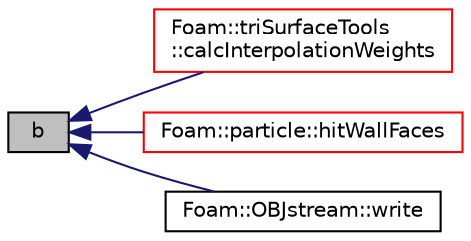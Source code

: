 digraph "b"
{
  bgcolor="transparent";
  edge [fontname="Helvetica",fontsize="10",labelfontname="Helvetica",labelfontsize="10"];
  node [fontname="Helvetica",fontsize="10",shape=record];
  rankdir="LR";
  Node1 [label="b",height=0.2,width=0.4,color="black", fillcolor="grey75", style="filled", fontcolor="black"];
  Node1 -> Node2 [dir="back",color="midnightblue",fontsize="10",style="solid",fontname="Helvetica"];
  Node2 [label="Foam::triSurfaceTools\l::calcInterpolationWeights",height=0.2,width=0.4,color="red",URL="$a02703.html#a768b2579b1527d0ff32f34472f1b6a53",tooltip="Calculate linear interpolation weights for point (guaranteed to be. "];
  Node1 -> Node3 [dir="back",color="midnightblue",fontsize="10",style="solid",fontname="Helvetica"];
  Node3 [label="Foam::particle::hitWallFaces",height=0.2,width=0.4,color="red",URL="$a01780.html#abf78981c0a99e9f135ebc37efcfd1544"];
  Node1 -> Node4 [dir="back",color="midnightblue",fontsize="10",style="solid",fontname="Helvetica"];
  Node4 [label="Foam::OBJstream::write",height=0.2,width=0.4,color="black",URL="$a01697.html#a01906a3be66c22ca92d60c6663cdd441",tooltip="Write triangle as points with lines or filled polygon. "];
}
